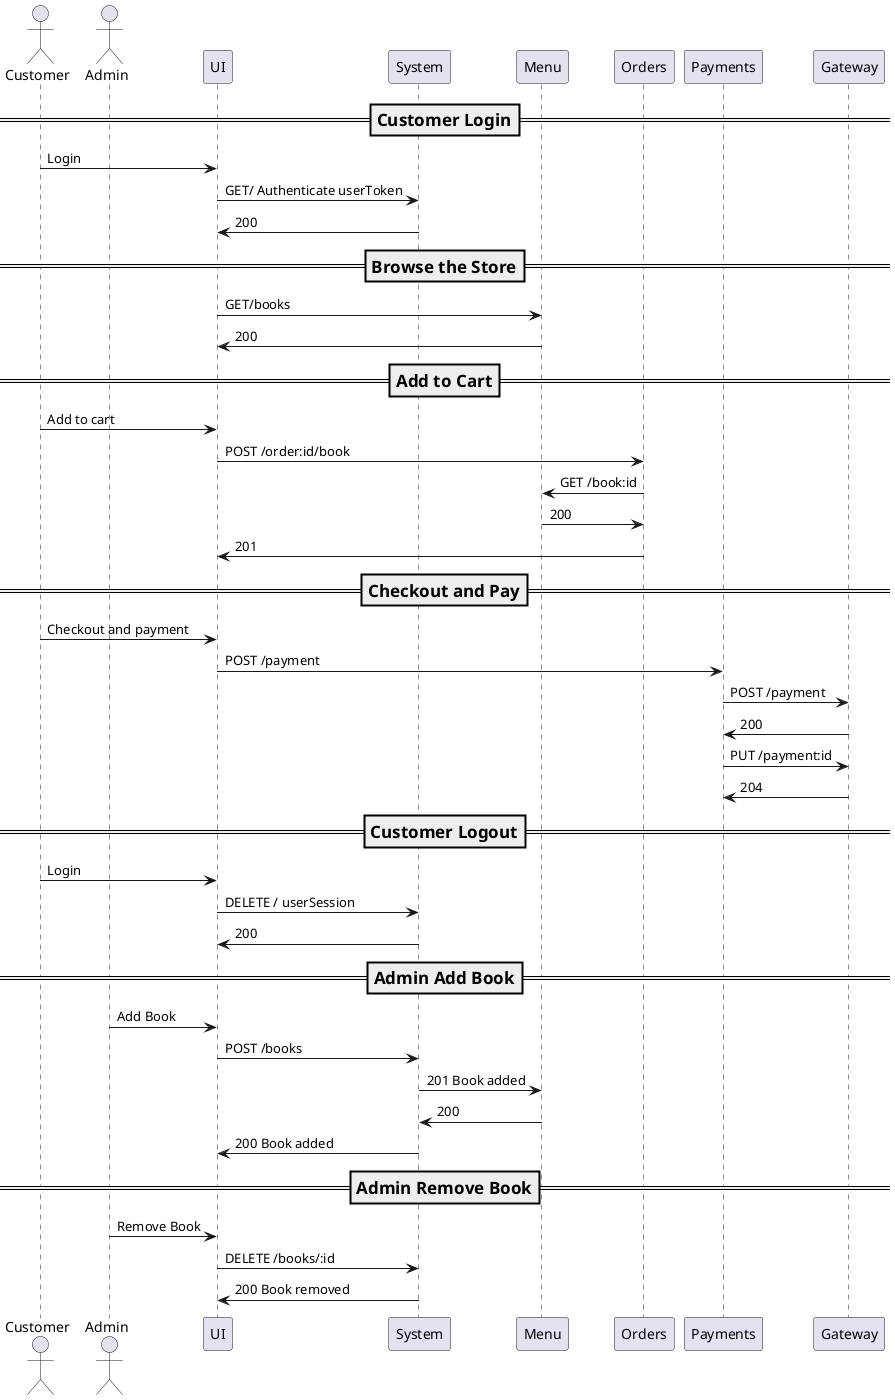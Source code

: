 @startuml

actor Customer  
actor Admin 
participant UI 
participant System
participant Menu
participant Orders
participant Payments
participant Gateway 

=== Customer Login ==
Customer -> UI : Login
UI -> System : GET/ Authenticate userToken
System -> UI : 200 

=== Browse the Store ==
UI -> Menu : GET/books
Menu -> UI : 200

=== Add to Cart ==
Customer -> UI : Add to cart
UI -> Orders : POST /order:id/book
Orders -> Menu : GET /book:id
Menu -> Orders : 200
Orders -> UI : 201

=== Checkout and Pay ==
Customer -> UI : Checkout and payment
UI -> Payments : POST /payment
Payments -> Gateway : POST /payment
Gateway -> Payments : 200
Payments -> Gateway : PUT /payment:id
Gateway -> Payments : 204

=== Customer Logout ==
Customer -> UI : Login
UI -> System : DELETE / userSession
System -> UI : 200 

=== Admin Add Book ==
Admin -> UI : Add Book
UI -> System : POST /books
System -> Menu : 201 Book added
Menu -> System : 200
System -> UI : 200 Book added

=== Admin Remove Book ==
Admin -> UI : Remove Book
UI -> System : DELETE /books/:id
System -> UI : 200 Book removed

@enduml